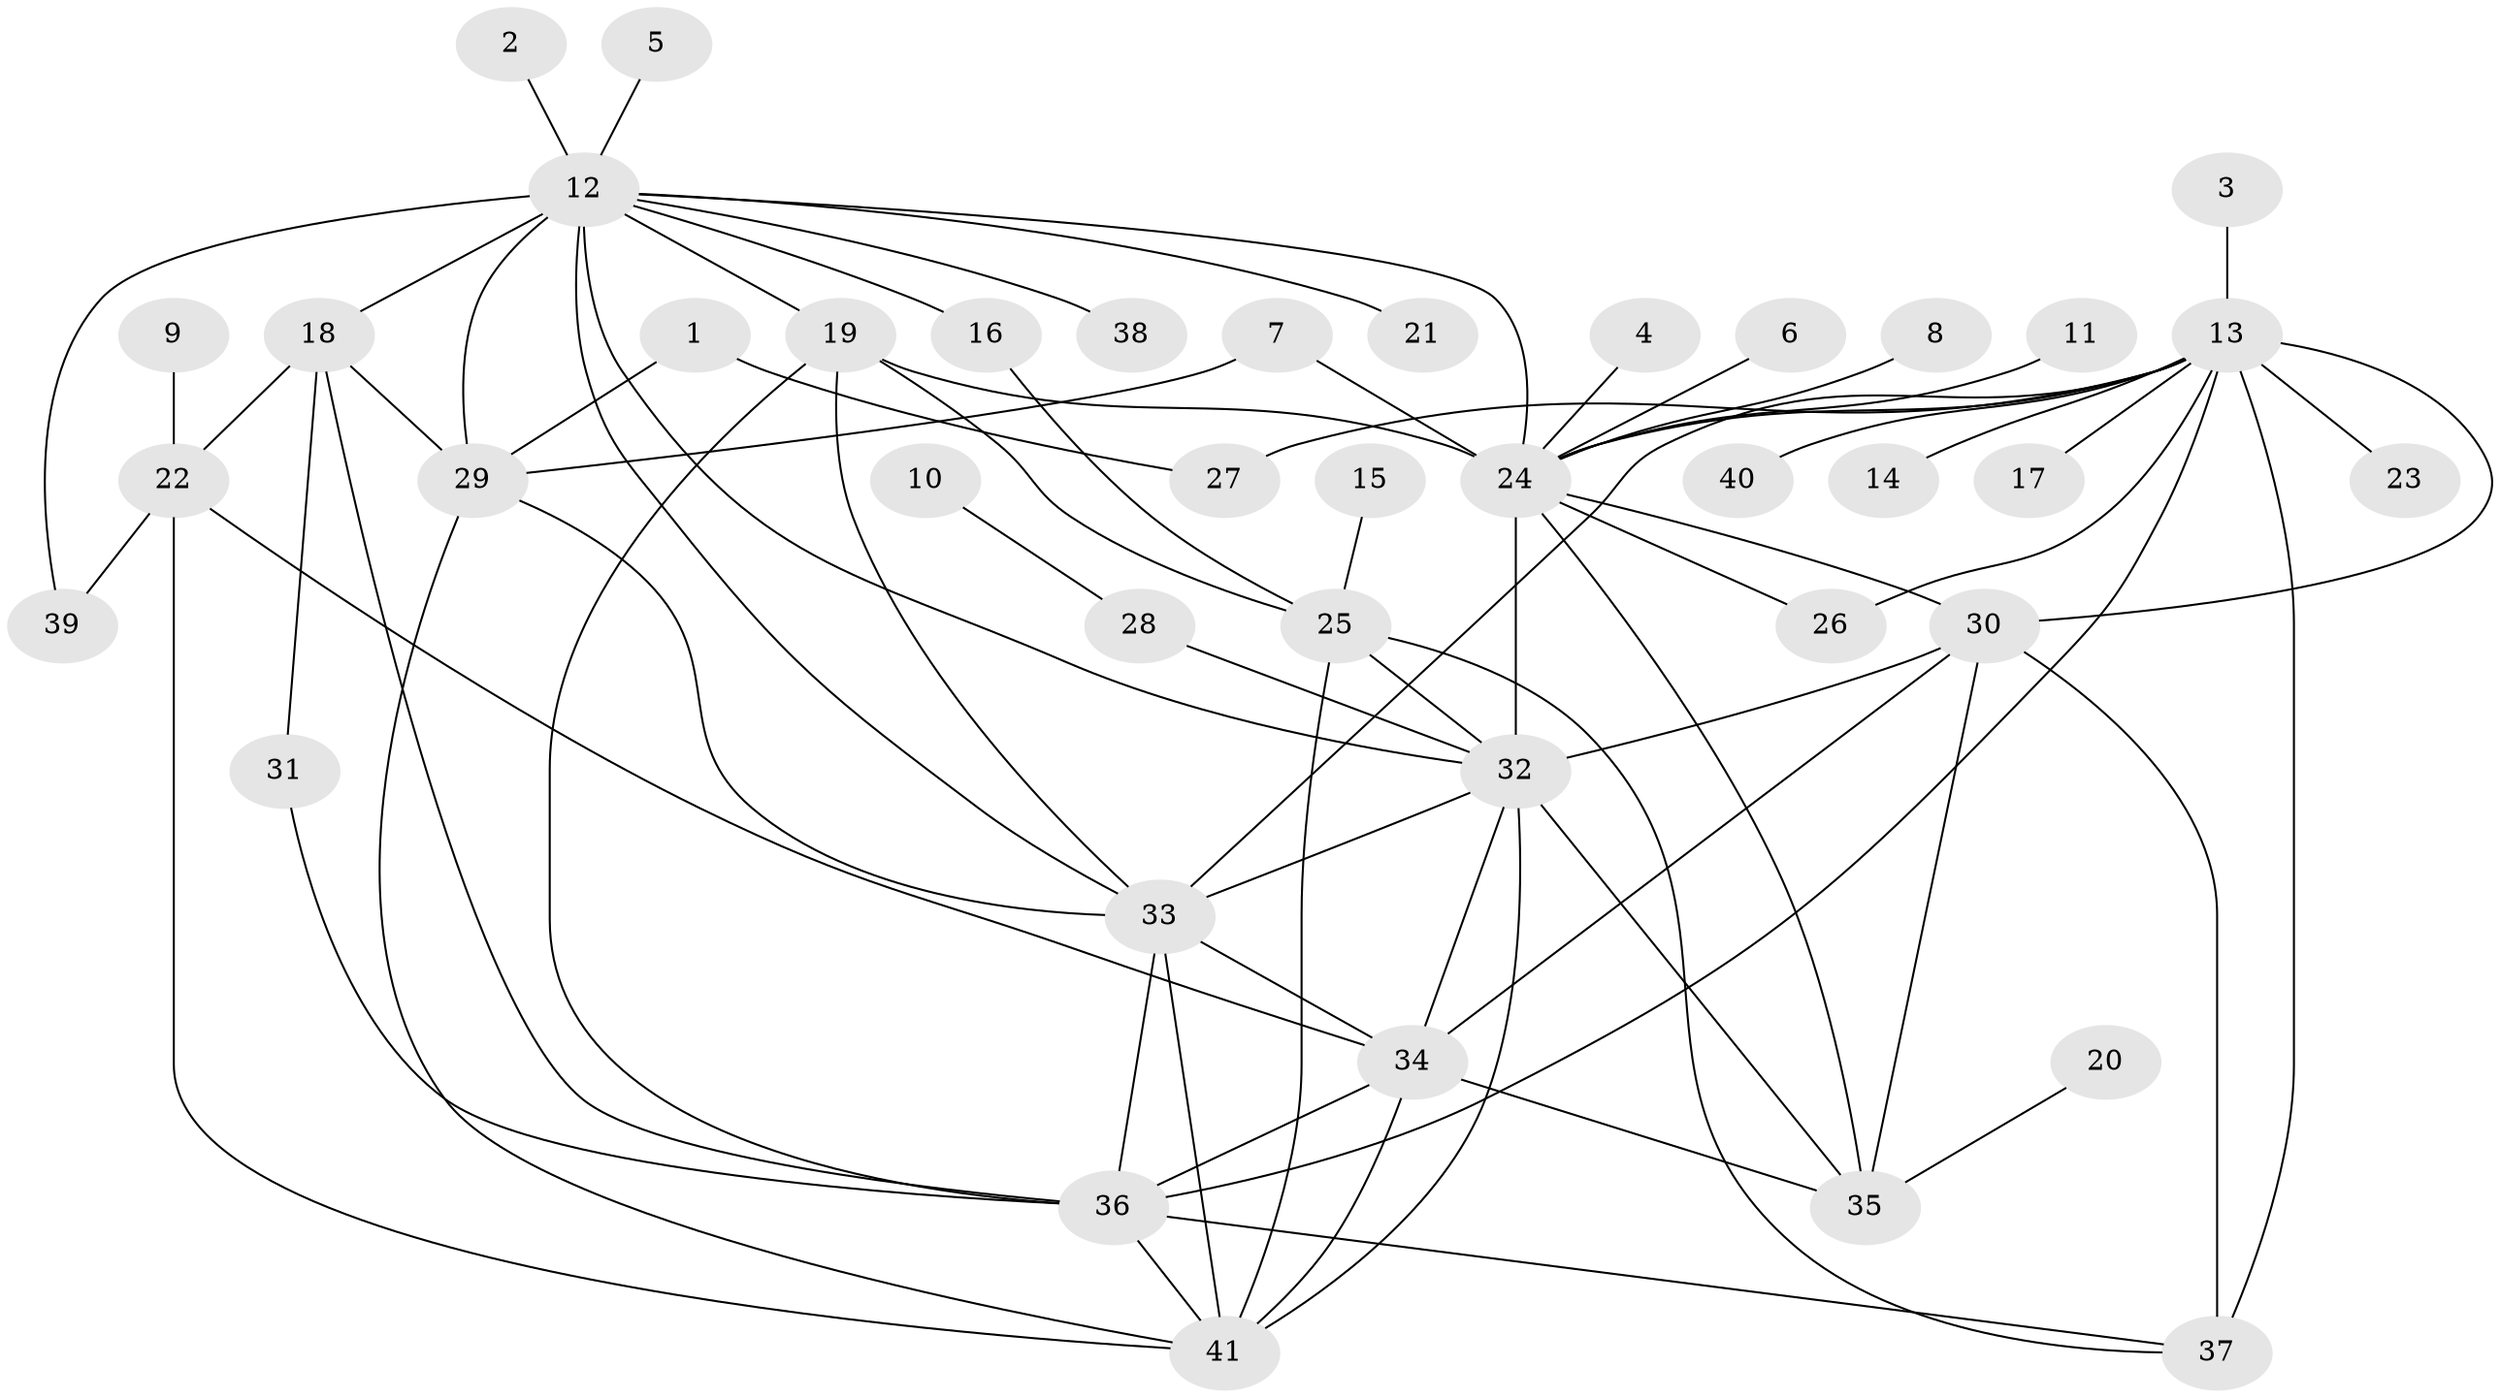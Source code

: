 // original degree distribution, {15: 0.007692307692307693, 16: 0.007692307692307693, 19: 0.007692307692307693, 9: 0.03076923076923077, 7: 0.015384615384615385, 2: 0.2076923076923077, 4: 0.07692307692307693, 5: 0.046153846153846156, 1: 0.49230769230769234, 8: 0.015384615384615385, 6: 0.015384615384615385, 3: 0.07692307692307693}
// Generated by graph-tools (version 1.1) at 2025/36/03/04/25 23:36:49]
// undirected, 41 vertices, 75 edges
graph export_dot {
  node [color=gray90,style=filled];
  1;
  2;
  3;
  4;
  5;
  6;
  7;
  8;
  9;
  10;
  11;
  12;
  13;
  14;
  15;
  16;
  17;
  18;
  19;
  20;
  21;
  22;
  23;
  24;
  25;
  26;
  27;
  28;
  29;
  30;
  31;
  32;
  33;
  34;
  35;
  36;
  37;
  38;
  39;
  40;
  41;
  1 -- 27 [weight=1.0];
  1 -- 29 [weight=1.0];
  2 -- 12 [weight=1.0];
  3 -- 13 [weight=1.0];
  4 -- 24 [weight=1.0];
  5 -- 12 [weight=1.0];
  6 -- 24 [weight=1.0];
  7 -- 24 [weight=1.0];
  7 -- 29 [weight=1.0];
  8 -- 24 [weight=1.0];
  9 -- 22 [weight=1.0];
  10 -- 28 [weight=1.0];
  11 -- 24 [weight=1.0];
  12 -- 16 [weight=1.0];
  12 -- 18 [weight=1.0];
  12 -- 19 [weight=1.0];
  12 -- 21 [weight=1.0];
  12 -- 24 [weight=1.0];
  12 -- 29 [weight=1.0];
  12 -- 32 [weight=1.0];
  12 -- 33 [weight=1.0];
  12 -- 38 [weight=1.0];
  12 -- 39 [weight=2.0];
  13 -- 14 [weight=1.0];
  13 -- 17 [weight=1.0];
  13 -- 23 [weight=1.0];
  13 -- 24 [weight=1.0];
  13 -- 26 [weight=1.0];
  13 -- 27 [weight=1.0];
  13 -- 30 [weight=2.0];
  13 -- 33 [weight=1.0];
  13 -- 36 [weight=2.0];
  13 -- 37 [weight=2.0];
  13 -- 40 [weight=1.0];
  15 -- 25 [weight=1.0];
  16 -- 25 [weight=1.0];
  18 -- 22 [weight=1.0];
  18 -- 29 [weight=1.0];
  18 -- 31 [weight=1.0];
  18 -- 36 [weight=1.0];
  19 -- 24 [weight=1.0];
  19 -- 25 [weight=1.0];
  19 -- 33 [weight=1.0];
  19 -- 36 [weight=1.0];
  20 -- 35 [weight=1.0];
  22 -- 34 [weight=1.0];
  22 -- 39 [weight=1.0];
  22 -- 41 [weight=1.0];
  24 -- 26 [weight=1.0];
  24 -- 30 [weight=1.0];
  24 -- 32 [weight=1.0];
  24 -- 35 [weight=1.0];
  25 -- 32 [weight=1.0];
  25 -- 37 [weight=1.0];
  25 -- 41 [weight=1.0];
  28 -- 32 [weight=1.0];
  29 -- 33 [weight=1.0];
  29 -- 41 [weight=1.0];
  30 -- 32 [weight=1.0];
  30 -- 34 [weight=2.0];
  30 -- 35 [weight=1.0];
  30 -- 37 [weight=1.0];
  31 -- 36 [weight=1.0];
  32 -- 33 [weight=1.0];
  32 -- 34 [weight=2.0];
  32 -- 35 [weight=1.0];
  32 -- 41 [weight=1.0];
  33 -- 34 [weight=1.0];
  33 -- 36 [weight=1.0];
  33 -- 41 [weight=1.0];
  34 -- 35 [weight=1.0];
  34 -- 36 [weight=1.0];
  34 -- 41 [weight=1.0];
  36 -- 37 [weight=1.0];
  36 -- 41 [weight=1.0];
}
